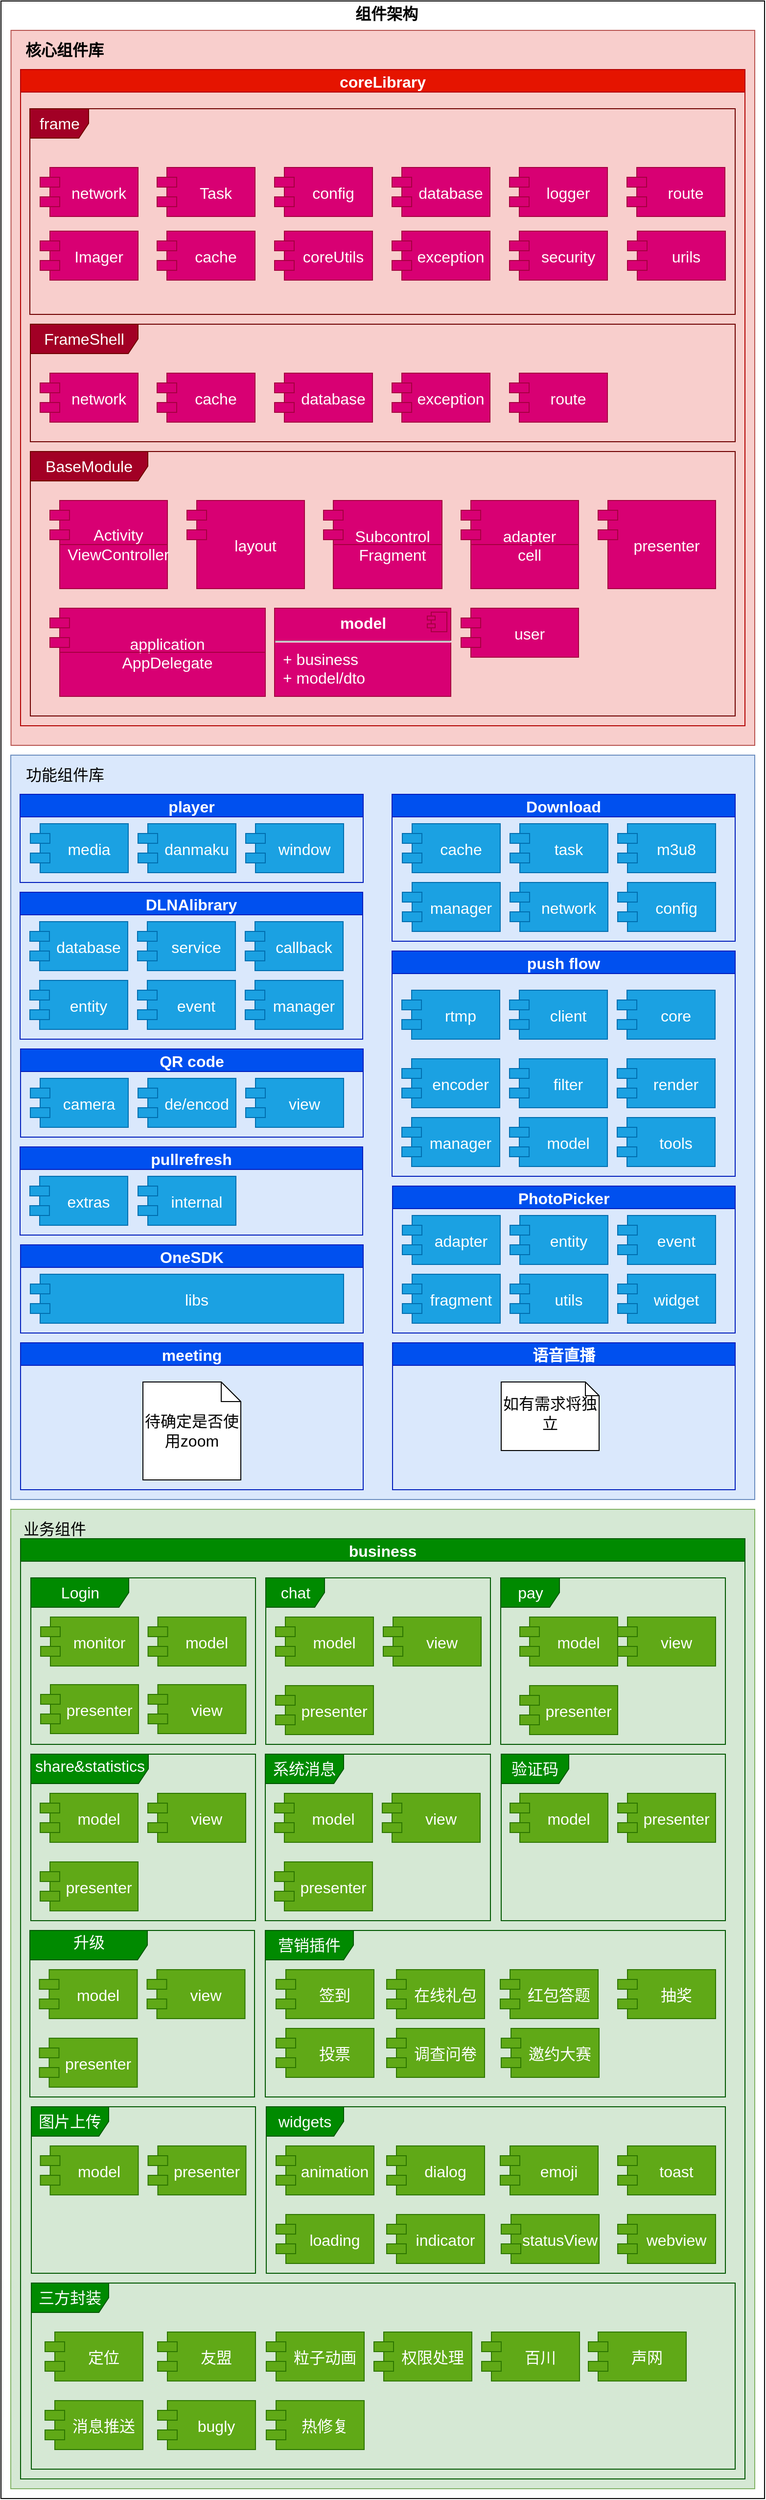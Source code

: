 <mxfile version="13.4.8" type="github">
  <diagram id="JxGsLD0PLWoo0bPlVv-O" name="第 1 页">
    <mxGraphModel dx="1426" dy="771" grid="1" gridSize="10" guides="1" tooltips="1" connect="1" arrows="1" fold="1" page="1" pageScale="1" pageWidth="827" pageHeight="1169" math="0" shadow="0">
      <root>
        <mxCell id="0" />
        <mxCell id="1" parent="0" />
        <mxCell id="uHbOej7GVt9hgyqqJOEO-14" value="" style="rounded=0;whiteSpace=wrap;html=1;" parent="1" vertex="1">
          <mxGeometry x="20" y="180" width="780" height="2550" as="geometry" />
        </mxCell>
        <mxCell id="uHbOej7GVt9hgyqqJOEO-15" value="组件架构" style="text;html=1;strokeColor=none;fillColor=none;align=center;verticalAlign=middle;whiteSpace=wrap;rounded=0;fontStyle=1;fontSize=16;" parent="1" vertex="1">
          <mxGeometry x="374" y="183" width="80" height="20" as="geometry" />
        </mxCell>
        <mxCell id="uHbOej7GVt9hgyqqJOEO-63" value="" style="verticalLabelPosition=bottom;verticalAlign=top;html=1;shape=mxgraph.basic.rect;fillColor2=none;strokeWidth=1;size=20;indent=5;fontSize=16;fillColor=#dae8fc;strokeColor=#6c8ebf;" parent="1" vertex="1">
          <mxGeometry x="30" y="950" width="760" height="760" as="geometry" />
        </mxCell>
        <mxCell id="uHbOej7GVt9hgyqqJOEO-64" value="player" style="swimlane;fontSize=16;html=0;fillColor=#0050ef;strokeColor=#001DBC;fontColor=#ffffff;" parent="1" vertex="1">
          <mxGeometry x="39.5" y="990" width="350.5" height="90" as="geometry">
            <mxRectangle x="39.5" y="990" width="80" height="23" as="alternateBounds" />
          </mxGeometry>
        </mxCell>
        <mxCell id="uHbOej7GVt9hgyqqJOEO-66" value="media" style="shape=module;align=left;spacingLeft=20;align=center;verticalAlign=middle;fontSize=16;html=0;fillColor=#1ba1e2;strokeColor=#006EAF;fontColor=#ffffff;" parent="uHbOej7GVt9hgyqqJOEO-64" vertex="1">
          <mxGeometry x="10.5" y="30" width="100" height="50" as="geometry" />
        </mxCell>
        <mxCell id="uHbOej7GVt9hgyqqJOEO-67" value="danmaku" style="shape=module;align=left;spacingLeft=20;align=center;verticalAlign=middle;fontSize=16;html=0;fillColor=#1ba1e2;strokeColor=#006EAF;fontColor=#ffffff;" parent="uHbOej7GVt9hgyqqJOEO-64" vertex="1">
          <mxGeometry x="120.5" y="30" width="100" height="50" as="geometry" />
        </mxCell>
        <mxCell id="uHbOej7GVt9hgyqqJOEO-68" value="window" style="shape=module;align=left;spacingLeft=20;align=center;verticalAlign=middle;fontSize=16;html=0;fillColor=#1ba1e2;strokeColor=#006EAF;fontColor=#ffffff;" parent="uHbOej7GVt9hgyqqJOEO-64" vertex="1">
          <mxGeometry x="230.5" y="30" width="100" height="50" as="geometry" />
        </mxCell>
        <mxCell id="uHbOej7GVt9hgyqqJOEO-65" value="功能组件库" style="text;html=1;strokeColor=none;fillColor=none;align=center;verticalAlign=middle;whiteSpace=wrap;rounded=0;fontSize=16;" parent="1" vertex="1">
          <mxGeometry x="39.5" y="960" width="90.5" height="20" as="geometry" />
        </mxCell>
        <mxCell id="uHbOej7GVt9hgyqqJOEO-69" value="Download" style="swimlane;fontSize=16;html=0;fillColor=#0050ef;strokeColor=#001DBC;fontColor=#FFFFFF;" parent="1" vertex="1">
          <mxGeometry x="419.5" y="990" width="350.5" height="150" as="geometry">
            <mxRectangle x="419.5" y="990" width="110" height="23" as="alternateBounds" />
          </mxGeometry>
        </mxCell>
        <mxCell id="uHbOej7GVt9hgyqqJOEO-70" value="cache" style="shape=module;align=left;spacingLeft=20;align=center;verticalAlign=middle;fontSize=16;html=0;fillColor=#1ba1e2;strokeColor=#006EAF;fontColor=#ffffff;" parent="uHbOej7GVt9hgyqqJOEO-69" vertex="1">
          <mxGeometry x="10.5" y="30" width="100" height="50" as="geometry" />
        </mxCell>
        <mxCell id="uHbOej7GVt9hgyqqJOEO-71" value="task" style="shape=module;align=left;spacingLeft=20;align=center;verticalAlign=middle;fontSize=16;html=0;fillColor=#1ba1e2;strokeColor=#006EAF;fontColor=#ffffff;" parent="uHbOej7GVt9hgyqqJOEO-69" vertex="1">
          <mxGeometry x="120.5" y="30" width="100" height="50" as="geometry" />
        </mxCell>
        <mxCell id="uHbOej7GVt9hgyqqJOEO-72" value="m3u8" style="shape=module;align=left;spacingLeft=20;align=center;verticalAlign=middle;fontSize=16;html=0;fillColor=#1ba1e2;strokeColor=#006EAF;fontColor=#ffffff;" parent="uHbOej7GVt9hgyqqJOEO-69" vertex="1">
          <mxGeometry x="230.5" y="30" width="100" height="50" as="geometry" />
        </mxCell>
        <mxCell id="uHbOej7GVt9hgyqqJOEO-73" value="manager" style="shape=module;align=left;spacingLeft=20;align=center;verticalAlign=middle;fontSize=16;fontColor=#ffffff;html=0;fillColor=#1ba1e2;strokeColor=#006EAF;" parent="uHbOej7GVt9hgyqqJOEO-69" vertex="1">
          <mxGeometry x="10.5" y="90" width="100" height="50" as="geometry" />
        </mxCell>
        <mxCell id="uHbOej7GVt9hgyqqJOEO-74" value="network" style="shape=module;align=left;spacingLeft=20;align=center;verticalAlign=middle;fontSize=16;fontColor=#ffffff;html=0;fillColor=#1ba1e2;strokeColor=#006EAF;" parent="uHbOej7GVt9hgyqqJOEO-69" vertex="1">
          <mxGeometry x="120.5" y="90" width="100" height="50" as="geometry" />
        </mxCell>
        <mxCell id="uHbOej7GVt9hgyqqJOEO-75" value="config" style="shape=module;align=left;spacingLeft=20;align=center;verticalAlign=middle;fontSize=16;fontColor=#ffffff;html=0;fillColor=#1ba1e2;strokeColor=#006EAF;" parent="uHbOej7GVt9hgyqqJOEO-69" vertex="1">
          <mxGeometry x="230.5" y="90" width="100" height="50" as="geometry" />
        </mxCell>
        <mxCell id="uHbOej7GVt9hgyqqJOEO-76" value="push flow" style="swimlane;fontSize=16;fontColor=#ffffff;html=0;fillColor=#0050ef;strokeColor=#001DBC;" parent="1" vertex="1">
          <mxGeometry x="419.5" y="1150" width="350.5" height="230" as="geometry" />
        </mxCell>
        <mxCell id="uHbOej7GVt9hgyqqJOEO-77" value="rtmp" style="shape=module;align=left;spacingLeft=20;align=center;verticalAlign=middle;fontSize=16;fontColor=#ffffff;html=0;fillColor=#1ba1e2;strokeColor=#006EAF;" parent="uHbOej7GVt9hgyqqJOEO-76" vertex="1">
          <mxGeometry x="10" y="40" width="100" height="50" as="geometry" />
        </mxCell>
        <mxCell id="uHbOej7GVt9hgyqqJOEO-78" value="client" style="shape=module;align=left;spacingLeft=20;align=center;verticalAlign=middle;fontSize=16;fontColor=#ffffff;html=0;fillColor=#1ba1e2;strokeColor=#006EAF;" parent="uHbOej7GVt9hgyqqJOEO-76" vertex="1">
          <mxGeometry x="120" y="40" width="100" height="50" as="geometry" />
        </mxCell>
        <mxCell id="uHbOej7GVt9hgyqqJOEO-79" value="core" style="shape=module;align=left;spacingLeft=20;align=center;verticalAlign=middle;fontSize=16;fontColor=#ffffff;html=0;fillColor=#1ba1e2;strokeColor=#006EAF;" parent="uHbOej7GVt9hgyqqJOEO-76" vertex="1">
          <mxGeometry x="230" y="40" width="100" height="50" as="geometry" />
        </mxCell>
        <mxCell id="uHbOej7GVt9hgyqqJOEO-80" value="encoder" style="shape=module;align=left;spacingLeft=20;align=center;verticalAlign=middle;fontSize=16;fontColor=#ffffff;html=0;fillColor=#1ba1e2;strokeColor=#006EAF;" parent="uHbOej7GVt9hgyqqJOEO-76" vertex="1">
          <mxGeometry x="10" y="110" width="100" height="50" as="geometry" />
        </mxCell>
        <mxCell id="uHbOej7GVt9hgyqqJOEO-81" value="filter" style="shape=module;align=left;spacingLeft=20;align=center;verticalAlign=middle;fontSize=16;fontColor=#ffffff;html=0;fillColor=#1ba1e2;strokeColor=#006EAF;" parent="uHbOej7GVt9hgyqqJOEO-76" vertex="1">
          <mxGeometry x="120" y="110" width="100" height="50" as="geometry" />
        </mxCell>
        <mxCell id="uHbOej7GVt9hgyqqJOEO-82" value="render" style="shape=module;align=left;spacingLeft=20;align=center;verticalAlign=middle;fontSize=16;fontColor=#ffffff;html=0;fillColor=#1ba1e2;strokeColor=#006EAF;" parent="uHbOej7GVt9hgyqqJOEO-76" vertex="1">
          <mxGeometry x="230" y="110" width="100" height="50" as="geometry" />
        </mxCell>
        <mxCell id="uHbOej7GVt9hgyqqJOEO-83" value="manager" style="shape=module;align=left;spacingLeft=20;align=center;verticalAlign=middle;fontSize=16;fontColor=#ffffff;html=0;fillColor=#1ba1e2;strokeColor=#006EAF;" parent="uHbOej7GVt9hgyqqJOEO-76" vertex="1">
          <mxGeometry x="10" y="170" width="100" height="50" as="geometry" />
        </mxCell>
        <mxCell id="uHbOej7GVt9hgyqqJOEO-84" value="model" style="shape=module;align=left;spacingLeft=20;align=center;verticalAlign=middle;fontSize=16;fontColor=#ffffff;html=0;fillColor=#1ba1e2;strokeColor=#006EAF;" parent="uHbOej7GVt9hgyqqJOEO-76" vertex="1">
          <mxGeometry x="120" y="170" width="100" height="50" as="geometry" />
        </mxCell>
        <mxCell id="uHbOej7GVt9hgyqqJOEO-85" value="tools" style="shape=module;align=left;spacingLeft=20;align=center;verticalAlign=middle;fontSize=16;fontColor=#ffffff;html=0;fillColor=#1ba1e2;strokeColor=#006EAF;" parent="uHbOej7GVt9hgyqqJOEO-76" vertex="1">
          <mxGeometry x="230" y="170" width="100" height="50" as="geometry" />
        </mxCell>
        <mxCell id="uHbOej7GVt9hgyqqJOEO-86" value="DLNAlibrary" style="swimlane;fontSize=16;fontColor=#ffffff;html=0;fillColor=#0050ef;strokeColor=#001DBC;" parent="1" vertex="1">
          <mxGeometry x="39.5" y="1090" width="350" height="150" as="geometry">
            <mxRectangle x="39.5" y="1090" width="130" height="23" as="alternateBounds" />
          </mxGeometry>
        </mxCell>
        <mxCell id="uHbOej7GVt9hgyqqJOEO-87" value="database" style="shape=module;align=left;spacingLeft=20;align=center;verticalAlign=middle;fontSize=16;fontColor=#ffffff;html=0;fillColor=#1ba1e2;strokeColor=#006EAF;" parent="uHbOej7GVt9hgyqqJOEO-86" vertex="1">
          <mxGeometry x="10" y="30" width="100" height="50" as="geometry" />
        </mxCell>
        <mxCell id="uHbOej7GVt9hgyqqJOEO-88" value="service" style="shape=module;align=left;spacingLeft=20;align=center;verticalAlign=middle;fontSize=16;fontColor=#ffffff;html=0;fillColor=#1ba1e2;strokeColor=#006EAF;" parent="uHbOej7GVt9hgyqqJOEO-86" vertex="1">
          <mxGeometry x="120" y="30" width="100" height="50" as="geometry" />
        </mxCell>
        <mxCell id="uHbOej7GVt9hgyqqJOEO-89" value="callback" style="shape=module;align=left;spacingLeft=20;align=center;verticalAlign=middle;fontSize=16;fontColor=#ffffff;html=0;fillColor=#1ba1e2;strokeColor=#006EAF;" parent="uHbOej7GVt9hgyqqJOEO-86" vertex="1">
          <mxGeometry x="230" y="30" width="100" height="50" as="geometry" />
        </mxCell>
        <mxCell id="uHbOej7GVt9hgyqqJOEO-90" value="entity" style="shape=module;align=left;spacingLeft=20;align=center;verticalAlign=middle;fontSize=16;fontColor=#ffffff;html=0;fillColor=#1ba1e2;strokeColor=#006EAF;" parent="uHbOej7GVt9hgyqqJOEO-86" vertex="1">
          <mxGeometry x="10" y="90" width="100" height="50" as="geometry" />
        </mxCell>
        <mxCell id="uHbOej7GVt9hgyqqJOEO-91" value="event" style="shape=module;align=left;spacingLeft=20;align=center;verticalAlign=middle;fontSize=16;fontColor=#ffffff;html=0;fillColor=#1ba1e2;strokeColor=#006EAF;" parent="uHbOej7GVt9hgyqqJOEO-86" vertex="1">
          <mxGeometry x="120" y="90" width="100" height="50" as="geometry" />
        </mxCell>
        <mxCell id="uHbOej7GVt9hgyqqJOEO-92" value="manager" style="shape=module;align=left;spacingLeft=20;align=center;verticalAlign=middle;fontSize=16;fontColor=#ffffff;html=0;fillColor=#1ba1e2;strokeColor=#006EAF;" parent="uHbOej7GVt9hgyqqJOEO-86" vertex="1">
          <mxGeometry x="230" y="90" width="100" height="50" as="geometry" />
        </mxCell>
        <mxCell id="uHbOej7GVt9hgyqqJOEO-94" value="QR code" style="swimlane;fontSize=16;fontColor=#ffffff;html=0;fillColor=#0050ef;strokeColor=#001DBC;" parent="1" vertex="1">
          <mxGeometry x="40" y="1250" width="350" height="90" as="geometry" />
        </mxCell>
        <mxCell id="uHbOej7GVt9hgyqqJOEO-95" value="camera" style="shape=module;align=left;spacingLeft=20;align=center;verticalAlign=middle;fontSize=16;fontColor=#ffffff;html=0;fillColor=#1ba1e2;strokeColor=#006EAF;" parent="uHbOej7GVt9hgyqqJOEO-94" vertex="1">
          <mxGeometry x="10" y="30" width="100" height="50" as="geometry" />
        </mxCell>
        <mxCell id="uHbOej7GVt9hgyqqJOEO-96" value="de/encod" style="shape=module;align=left;spacingLeft=20;align=center;verticalAlign=middle;fontSize=16;fontColor=#ffffff;html=0;fillColor=#1ba1e2;strokeColor=#006EAF;" parent="uHbOej7GVt9hgyqqJOEO-94" vertex="1">
          <mxGeometry x="120" y="30" width="100" height="50" as="geometry" />
        </mxCell>
        <mxCell id="uHbOej7GVt9hgyqqJOEO-97" value="view" style="shape=module;align=left;spacingLeft=20;align=center;verticalAlign=middle;fontSize=16;fontColor=#ffffff;html=0;fillColor=#1ba1e2;strokeColor=#006EAF;" parent="uHbOej7GVt9hgyqqJOEO-94" vertex="1">
          <mxGeometry x="230" y="30" width="100" height="50" as="geometry" />
        </mxCell>
        <mxCell id="uHbOej7GVt9hgyqqJOEO-98" value="pullrefresh" style="swimlane;fontSize=16;fontColor=#ffffff;html=0;fillColor=#0050ef;strokeColor=#001DBC;" parent="1" vertex="1">
          <mxGeometry x="39.5" y="1350" width="350" height="90" as="geometry" />
        </mxCell>
        <mxCell id="uHbOej7GVt9hgyqqJOEO-99" value="extras" style="shape=module;align=left;spacingLeft=20;align=center;verticalAlign=middle;fontSize=16;fontColor=#ffffff;html=0;fillColor=#1ba1e2;strokeColor=#006EAF;" parent="uHbOej7GVt9hgyqqJOEO-98" vertex="1">
          <mxGeometry x="10" y="30" width="100" height="50" as="geometry" />
        </mxCell>
        <mxCell id="uHbOej7GVt9hgyqqJOEO-103" value="internal" style="shape=module;align=left;spacingLeft=20;align=center;verticalAlign=middle;fontSize=16;fontColor=#ffffff;html=0;fillColor=#1ba1e2;strokeColor=#006EAF;" parent="uHbOej7GVt9hgyqqJOEO-98" vertex="1">
          <mxGeometry x="120.5" y="30" width="100" height="50" as="geometry" />
        </mxCell>
        <mxCell id="uHbOej7GVt9hgyqqJOEO-104" value="PhotoPicker" style="swimlane;fontSize=16;fontColor=#ffffff;html=0;fillColor=#0050ef;strokeColor=#001DBC;" parent="1" vertex="1">
          <mxGeometry x="420" y="1390" width="350" height="150" as="geometry" />
        </mxCell>
        <mxCell id="uHbOej7GVt9hgyqqJOEO-105" value="adapter" style="shape=module;align=left;spacingLeft=20;align=center;verticalAlign=middle;fontSize=16;fontColor=#ffffff;html=0;fillColor=#1ba1e2;strokeColor=#006EAF;" parent="uHbOej7GVt9hgyqqJOEO-104" vertex="1">
          <mxGeometry x="10" y="30" width="100" height="50" as="geometry" />
        </mxCell>
        <mxCell id="uHbOej7GVt9hgyqqJOEO-106" value="entity" style="shape=module;align=left;spacingLeft=20;align=center;verticalAlign=middle;fontSize=16;fontColor=#ffffff;html=0;fillColor=#1ba1e2;strokeColor=#006EAF;" parent="uHbOej7GVt9hgyqqJOEO-104" vertex="1">
          <mxGeometry x="120" y="30" width="100" height="50" as="geometry" />
        </mxCell>
        <mxCell id="uHbOej7GVt9hgyqqJOEO-107" value="event" style="shape=module;align=left;spacingLeft=20;align=center;verticalAlign=middle;fontSize=16;fontColor=#ffffff;html=0;fillColor=#1ba1e2;strokeColor=#006EAF;" parent="uHbOej7GVt9hgyqqJOEO-104" vertex="1">
          <mxGeometry x="230" y="30" width="100" height="50" as="geometry" />
        </mxCell>
        <mxCell id="uHbOej7GVt9hgyqqJOEO-108" value="fragment" style="shape=module;align=left;spacingLeft=20;align=center;verticalAlign=middle;fontSize=16;fontColor=#ffffff;html=0;fillColor=#1ba1e2;strokeColor=#006EAF;" parent="uHbOej7GVt9hgyqqJOEO-104" vertex="1">
          <mxGeometry x="10" y="90" width="100" height="50" as="geometry" />
        </mxCell>
        <mxCell id="uHbOej7GVt9hgyqqJOEO-109" value="utils" style="shape=module;align=left;spacingLeft=20;align=center;verticalAlign=middle;fontSize=16;fontColor=#ffffff;html=0;fillColor=#1ba1e2;strokeColor=#006EAF;" parent="uHbOej7GVt9hgyqqJOEO-104" vertex="1">
          <mxGeometry x="120" y="90" width="100" height="50" as="geometry" />
        </mxCell>
        <mxCell id="uHbOej7GVt9hgyqqJOEO-110" value="widget" style="shape=module;align=left;spacingLeft=20;align=center;verticalAlign=middle;fontSize=16;fontColor=#ffffff;html=0;fillColor=#1ba1e2;strokeColor=#006EAF;" parent="uHbOej7GVt9hgyqqJOEO-104" vertex="1">
          <mxGeometry x="230" y="90" width="100" height="50" as="geometry" />
        </mxCell>
        <mxCell id="uHbOej7GVt9hgyqqJOEO-111" value="OneSDK" style="swimlane;fontSize=16;fontColor=#ffffff;html=0;fillColor=#0050ef;strokeColor=#001DBC;" parent="1" vertex="1">
          <mxGeometry x="40" y="1450" width="350" height="90" as="geometry" />
        </mxCell>
        <mxCell id="uHbOej7GVt9hgyqqJOEO-112" value="libs" style="shape=module;align=left;spacingLeft=20;align=center;verticalAlign=middle;fontSize=16;fontColor=#ffffff;html=0;fillColor=#1ba1e2;strokeColor=#006EAF;" parent="uHbOej7GVt9hgyqqJOEO-111" vertex="1">
          <mxGeometry x="10" y="30" width="320" height="50" as="geometry" />
        </mxCell>
        <mxCell id="uHbOej7GVt9hgyqqJOEO-113" value="" style="rounded=0;whiteSpace=wrap;html=1;fontSize=16;fillColor=#d5e8d4;strokeColor=#82b366;" parent="1" vertex="1">
          <mxGeometry x="30" y="1720" width="760" height="1000" as="geometry" />
        </mxCell>
        <mxCell id="uHbOej7GVt9hgyqqJOEO-114" value="业务组件" style="text;html=1;strokeColor=none;fillColor=none;align=center;verticalAlign=middle;whiteSpace=wrap;rounded=0;fontSize=16;fontColor=#000000;" parent="1" vertex="1">
          <mxGeometry x="40" y="1730" width="70" height="20" as="geometry" />
        </mxCell>
        <mxCell id="uHbOej7GVt9hgyqqJOEO-62" value="business" style="swimlane;fontSize=16;html=0;fillColor=#008a00;strokeColor=#005700;fontColor=#ffffff;" parent="1" vertex="1">
          <mxGeometry x="40" y="1750" width="740" height="960" as="geometry" />
        </mxCell>
        <mxCell id="uHbOej7GVt9hgyqqJOEO-115" value="Login" style="shape=umlFrame;whiteSpace=wrap;html=1;fontSize=16;fontColor=#ffffff;width=100;height=30;fillColor=#008a00;strokeColor=#005700;" parent="uHbOej7GVt9hgyqqJOEO-62" vertex="1">
          <mxGeometry x="10.5" y="40" width="229.5" height="170" as="geometry" />
        </mxCell>
        <mxCell id="uHbOej7GVt9hgyqqJOEO-116" value="monitor" style="shape=module;align=left;spacingLeft=20;align=center;verticalAlign=middle;fontSize=16;fontColor=#ffffff;html=0;fillColor=#60a917;strokeColor=#2D7600;" parent="uHbOej7GVt9hgyqqJOEO-62" vertex="1">
          <mxGeometry x="20.5" y="80" width="100" height="50" as="geometry" />
        </mxCell>
        <mxCell id="uHbOej7GVt9hgyqqJOEO-117" value="model" style="shape=module;align=left;spacingLeft=20;align=center;verticalAlign=middle;fontSize=16;fontColor=#ffffff;html=0;fillColor=#60a917;strokeColor=#2D7600;" parent="uHbOej7GVt9hgyqqJOEO-62" vertex="1">
          <mxGeometry x="130.25" y="80" width="100" height="50" as="geometry" />
        </mxCell>
        <mxCell id="uHbOej7GVt9hgyqqJOEO-118" value="presenter" style="shape=module;align=left;spacingLeft=20;align=center;verticalAlign=middle;fontSize=16;fontColor=#ffffff;html=0;fillColor=#60a917;strokeColor=#2D7600;" parent="uHbOej7GVt9hgyqqJOEO-62" vertex="1">
          <mxGeometry x="20.5" y="149" width="100" height="50" as="geometry" />
        </mxCell>
        <mxCell id="uHbOej7GVt9hgyqqJOEO-119" value="view" style="shape=module;align=left;spacingLeft=20;align=center;verticalAlign=middle;fontSize=16;fontColor=#ffffff;html=0;fillColor=#60a917;strokeColor=#2D7600;" parent="uHbOej7GVt9hgyqqJOEO-62" vertex="1">
          <mxGeometry x="130.25" y="149" width="100" height="50" as="geometry" />
        </mxCell>
        <mxCell id="uHbOej7GVt9hgyqqJOEO-120" value="chat" style="shape=umlFrame;whiteSpace=wrap;html=1;fontSize=16;fontColor=#ffffff;fillColor=#008a00;strokeColor=#005700;" parent="uHbOej7GVt9hgyqqJOEO-62" vertex="1">
          <mxGeometry x="250.5" y="40" width="229.5" height="170" as="geometry" />
        </mxCell>
        <mxCell id="uHbOej7GVt9hgyqqJOEO-121" value="model" style="shape=module;align=left;spacingLeft=20;align=center;verticalAlign=middle;fontSize=16;fontColor=#ffffff;html=0;fillColor=#60a917;strokeColor=#2D7600;" parent="uHbOej7GVt9hgyqqJOEO-62" vertex="1">
          <mxGeometry x="260.5" y="80" width="100" height="50" as="geometry" />
        </mxCell>
        <mxCell id="uHbOej7GVt9hgyqqJOEO-122" value="presenter" style="shape=module;align=left;spacingLeft=20;align=center;verticalAlign=middle;fontSize=16;fontColor=#ffffff;html=0;fillColor=#60a917;strokeColor=#2D7600;" parent="uHbOej7GVt9hgyqqJOEO-62" vertex="1">
          <mxGeometry x="260.5" y="150" width="100" height="50" as="geometry" />
        </mxCell>
        <mxCell id="uHbOej7GVt9hgyqqJOEO-123" value="view" style="shape=module;align=left;spacingLeft=20;align=center;verticalAlign=middle;fontSize=16;fontColor=#ffffff;html=0;fillColor=#60a917;strokeColor=#2D7600;" parent="uHbOej7GVt9hgyqqJOEO-62" vertex="1">
          <mxGeometry x="370.5" y="80" width="100" height="50" as="geometry" />
        </mxCell>
        <mxCell id="uHbOej7GVt9hgyqqJOEO-124" value="pay" style="shape=umlFrame;whiteSpace=wrap;html=1;fontSize=16;fontColor=#ffffff;fillColor=#008a00;strokeColor=#005700;" parent="uHbOej7GVt9hgyqqJOEO-62" vertex="1">
          <mxGeometry x="490.5" y="40" width="229.5" height="170" as="geometry" />
        </mxCell>
        <mxCell id="uHbOej7GVt9hgyqqJOEO-128" value="share&amp;amp;statistics&lt;ul class=&quot;word-list&quot; id=&quot;etcTransUL&quot; style=&quot;padding: 0px ; margin: -16px 0px -4px ; list-style: none ; font-family: &amp;#34;stheiti&amp;#34; ; font-size: 13px&quot;&gt;&lt;li style=&quot;line-height: 20px ; margin-bottom: 6px&quot;&gt;&lt;br&gt;&lt;/li&gt;&lt;/ul&gt;" style="shape=umlFrame;whiteSpace=wrap;html=1;fontSize=16;fontColor=#ffffff;width=120;height=30;fillColor=#008a00;strokeColor=#005700;" parent="uHbOej7GVt9hgyqqJOEO-62" vertex="1">
          <mxGeometry x="10.5" y="220" width="229.5" height="170" as="geometry" />
        </mxCell>
        <mxCell id="uHbOej7GVt9hgyqqJOEO-127" value="view" style="shape=module;align=left;spacingLeft=20;align=center;verticalAlign=middle;fontSize=16;fontColor=#ffffff;html=0;fillColor=#60a917;strokeColor=#2D7600;" parent="uHbOej7GVt9hgyqqJOEO-62" vertex="1">
          <mxGeometry x="610" y="80" width="100" height="50" as="geometry" />
        </mxCell>
        <mxCell id="uHbOej7GVt9hgyqqJOEO-132" value="系统消息" style="shape=umlFrame;whiteSpace=wrap;html=1;fontSize=16;fontColor=#ffffff;fillColor=#008a00;strokeColor=#005700;width=80;height=30;" parent="uHbOej7GVt9hgyqqJOEO-62" vertex="1">
          <mxGeometry x="250" y="220" width="230" height="170" as="geometry" />
        </mxCell>
        <mxCell id="uHbOej7GVt9hgyqqJOEO-136" value="验证码" style="shape=umlFrame;whiteSpace=wrap;html=1;fontSize=16;fontColor=#ffffff;width=69;height=30;fillColor=#008a00;strokeColor=#005700;" parent="uHbOej7GVt9hgyqqJOEO-62" vertex="1">
          <mxGeometry x="491" y="220" width="229" height="170" as="geometry" />
        </mxCell>
        <mxCell id="PPBr_-F9Wo5qHncoaiO5-14" value="图片上传" style="shape=umlFrame;whiteSpace=wrap;html=1;width=79;height=30;fontSize=16;fillColor=#008a00;strokeColor=#005700;fontColor=#ffffff;" parent="uHbOej7GVt9hgyqqJOEO-62" vertex="1">
          <mxGeometry x="11" y="580" width="229" height="170" as="geometry" />
        </mxCell>
        <mxCell id="PPBr_-F9Wo5qHncoaiO5-15" value="model" style="shape=module;align=left;spacingLeft=20;align=center;verticalAlign=middle;fontSize=16;fontColor=#ffffff;html=0;fillColor=#60a917;strokeColor=#2D7600;" parent="uHbOej7GVt9hgyqqJOEO-62" vertex="1">
          <mxGeometry x="20.25" y="620" width="100" height="50" as="geometry" />
        </mxCell>
        <mxCell id="PPBr_-F9Wo5qHncoaiO5-16" value="presenter" style="shape=module;align=left;spacingLeft=20;align=center;verticalAlign=middle;fontSize=16;fontColor=#ffffff;html=0;fillColor=#60a917;strokeColor=#2D7600;" parent="uHbOej7GVt9hgyqqJOEO-62" vertex="1">
          <mxGeometry x="130.25" y="620" width="100" height="50" as="geometry" />
        </mxCell>
        <mxCell id="PPBr_-F9Wo5qHncoaiO5-19" value="widgets" style="shape=umlFrame;whiteSpace=wrap;html=1;fontSize=16;width=79;height=30;fillColor=#008a00;strokeColor=#005700;fontColor=#ffffff;" parent="uHbOej7GVt9hgyqqJOEO-62" vertex="1">
          <mxGeometry x="251" y="580" width="469" height="170" as="geometry" />
        </mxCell>
        <mxCell id="PPBr_-F9Wo5qHncoaiO5-20" value="animation" style="shape=module;align=left;spacingLeft=20;align=center;verticalAlign=middle;fontSize=16;fillColor=#60a917;strokeColor=#2D7600;fontColor=#ffffff;" parent="uHbOej7GVt9hgyqqJOEO-62" vertex="1">
          <mxGeometry x="261" y="620" width="100" height="50" as="geometry" />
        </mxCell>
        <mxCell id="PPBr_-F9Wo5qHncoaiO5-21" value="dialog" style="shape=module;align=left;spacingLeft=20;align=center;verticalAlign=middle;fontSize=16;fillColor=#60a917;strokeColor=#2D7600;fontColor=#ffffff;" parent="uHbOej7GVt9hgyqqJOEO-62" vertex="1">
          <mxGeometry x="374" y="620" width="100" height="50" as="geometry" />
        </mxCell>
        <mxCell id="PPBr_-F9Wo5qHncoaiO5-22" value="emoji" style="shape=module;align=left;spacingLeft=20;align=center;verticalAlign=middle;fontSize=16;fillColor=#60a917;strokeColor=#2D7600;fontColor=#ffffff;" parent="uHbOej7GVt9hgyqqJOEO-62" vertex="1">
          <mxGeometry x="490" y="620" width="100" height="50" as="geometry" />
        </mxCell>
        <mxCell id="PPBr_-F9Wo5qHncoaiO5-23" value="toast" style="shape=module;align=left;spacingLeft=20;align=center;verticalAlign=middle;fontSize=16;fillColor=#60a917;strokeColor=#2D7600;fontColor=#ffffff;" parent="uHbOej7GVt9hgyqqJOEO-62" vertex="1">
          <mxGeometry x="610" y="620" width="100" height="50" as="geometry" />
        </mxCell>
        <mxCell id="PPBr_-F9Wo5qHncoaiO5-24" value="loading" style="shape=module;align=left;spacingLeft=20;align=center;verticalAlign=middle;fontSize=16;fillColor=#60a917;strokeColor=#2D7600;fontColor=#ffffff;" parent="uHbOej7GVt9hgyqqJOEO-62" vertex="1">
          <mxGeometry x="261" y="690" width="100" height="50" as="geometry" />
        </mxCell>
        <mxCell id="PPBr_-F9Wo5qHncoaiO5-25" value="indicator" style="shape=module;align=left;spacingLeft=20;align=center;verticalAlign=middle;fontSize=16;fillColor=#60a917;strokeColor=#2D7600;fontColor=#ffffff;" parent="uHbOej7GVt9hgyqqJOEO-62" vertex="1">
          <mxGeometry x="374" y="690" width="100" height="50" as="geometry" />
        </mxCell>
        <mxCell id="PPBr_-F9Wo5qHncoaiO5-26" value="statusView" style="shape=module;align=left;spacingLeft=20;align=center;verticalAlign=middle;fontSize=16;fillColor=#60a917;strokeColor=#2D7600;fontColor=#ffffff;" parent="uHbOej7GVt9hgyqqJOEO-62" vertex="1">
          <mxGeometry x="491" y="690" width="100" height="50" as="geometry" />
        </mxCell>
        <mxCell id="PPBr_-F9Wo5qHncoaiO5-27" value="webview" style="shape=module;align=left;spacingLeft=20;align=center;verticalAlign=middle;fontSize=16;fillColor=#60a917;strokeColor=#2D7600;fontColor=#ffffff;" parent="uHbOej7GVt9hgyqqJOEO-62" vertex="1">
          <mxGeometry x="610" y="690" width="100" height="50" as="geometry" />
        </mxCell>
        <mxCell id="PPBr_-F9Wo5qHncoaiO5-29" value="三方封装" style="shape=umlFrame;whiteSpace=wrap;html=1;fontSize=16;width=79;height=30;fillColor=#008a00;strokeColor=#005700;fontColor=#ffffff;" parent="uHbOej7GVt9hgyqqJOEO-62" vertex="1">
          <mxGeometry x="11" y="760" width="719" height="190" as="geometry" />
        </mxCell>
        <mxCell id="PPBr_-F9Wo5qHncoaiO5-30" value="定位" style="shape=module;align=left;spacingLeft=20;align=center;verticalAlign=middle;fontSize=16;fillColor=#60a917;strokeColor=#2D7600;fontColor=#ffffff;" parent="uHbOej7GVt9hgyqqJOEO-62" vertex="1">
          <mxGeometry x="25" y="810" width="100" height="50" as="geometry" />
        </mxCell>
        <mxCell id="PPBr_-F9Wo5qHncoaiO5-31" value="消息推送" style="shape=module;align=left;spacingLeft=20;align=center;verticalAlign=middle;fontSize=16;fillColor=#60a917;strokeColor=#2D7600;fontColor=#ffffff;" parent="uHbOej7GVt9hgyqqJOEO-62" vertex="1">
          <mxGeometry x="25" y="880" width="100" height="50" as="geometry" />
        </mxCell>
        <mxCell id="0koI7Cu4ySrxAeqzAQIi-1" value="友盟" style="shape=module;align=left;spacingLeft=20;align=center;verticalAlign=middle;fontSize=16;fillColor=#60a917;strokeColor=#2D7600;fontColor=#ffffff;" parent="uHbOej7GVt9hgyqqJOEO-62" vertex="1">
          <mxGeometry x="140" y="810" width="100" height="50" as="geometry" />
        </mxCell>
        <mxCell id="0koI7Cu4ySrxAeqzAQIi-2" value="bugly" style="shape=module;align=left;spacingLeft=20;align=center;verticalAlign=middle;fontSize=16;fillColor=#60a917;strokeColor=#2D7600;fontColor=#ffffff;" parent="uHbOej7GVt9hgyqqJOEO-62" vertex="1">
          <mxGeometry x="140" y="880" width="100" height="50" as="geometry" />
        </mxCell>
        <mxCell id="0koI7Cu4ySrxAeqzAQIi-3" value="粒子动画" style="shape=module;align=left;spacingLeft=20;align=center;verticalAlign=middle;fontSize=16;fillColor=#60a917;strokeColor=#2D7600;fontColor=#ffffff;" parent="uHbOej7GVt9hgyqqJOEO-62" vertex="1">
          <mxGeometry x="251" y="810" width="100" height="50" as="geometry" />
        </mxCell>
        <mxCell id="0koI7Cu4ySrxAeqzAQIi-4" value="热修复" style="shape=module;align=left;spacingLeft=20;align=center;verticalAlign=middle;fontSize=16;fillColor=#60a917;strokeColor=#2D7600;fontColor=#ffffff;" parent="uHbOej7GVt9hgyqqJOEO-62" vertex="1">
          <mxGeometry x="251" y="880" width="100" height="50" as="geometry" />
        </mxCell>
        <mxCell id="0koI7Cu4ySrxAeqzAQIi-5" value="权限处理" style="shape=module;align=left;spacingLeft=20;align=center;verticalAlign=middle;fontSize=16;fillColor=#60a917;strokeColor=#2D7600;fontColor=#ffffff;" parent="uHbOej7GVt9hgyqqJOEO-62" vertex="1">
          <mxGeometry x="361" y="810" width="100" height="50" as="geometry" />
        </mxCell>
        <mxCell id="0koI7Cu4ySrxAeqzAQIi-6" value="声网" style="shape=module;align=left;spacingLeft=20;align=center;verticalAlign=middle;fontSize=16;fillColor=#60a917;strokeColor=#2D7600;fontColor=#ffffff;" parent="uHbOej7GVt9hgyqqJOEO-62" vertex="1">
          <mxGeometry x="580" y="810" width="100" height="50" as="geometry" />
        </mxCell>
        <mxCell id="0koI7Cu4ySrxAeqzAQIi-7" value="百川" style="shape=module;align=left;spacingLeft=20;align=center;verticalAlign=middle;fontSize=16;fillColor=#60a917;strokeColor=#2D7600;fontColor=#ffffff;" parent="uHbOej7GVt9hgyqqJOEO-62" vertex="1">
          <mxGeometry x="471" y="810" width="100" height="50" as="geometry" />
        </mxCell>
        <mxCell id="uHbOej7GVt9hgyqqJOEO-125" value="model" style="shape=module;align=left;spacingLeft=20;align=center;verticalAlign=middle;fontSize=16;fontColor=#ffffff;html=0;fillColor=#60a917;strokeColor=#2D7600;" parent="1" vertex="1">
          <mxGeometry x="550" y="1830" width="100" height="50" as="geometry" />
        </mxCell>
        <mxCell id="uHbOej7GVt9hgyqqJOEO-126" value="presenter" style="shape=module;align=left;spacingLeft=20;align=center;verticalAlign=middle;fontSize=16;fontColor=#ffffff;html=0;fillColor=#60a917;strokeColor=#2D7600;" parent="1" vertex="1">
          <mxGeometry x="550" y="1900" width="100" height="50" as="geometry" />
        </mxCell>
        <mxCell id="uHbOej7GVt9hgyqqJOEO-129" value="model" style="shape=module;align=left;spacingLeft=20;align=center;verticalAlign=middle;fontSize=16;fontColor=#ffffff;html=0;fillColor=#60a917;strokeColor=#2D7600;" parent="1" vertex="1">
          <mxGeometry x="60" y="2010" width="100" height="50" as="geometry" />
        </mxCell>
        <mxCell id="uHbOej7GVt9hgyqqJOEO-130" value="presenter" style="shape=module;align=left;spacingLeft=20;align=center;verticalAlign=middle;fontSize=16;fontColor=#ffffff;html=0;fillColor=#60a917;strokeColor=#2D7600;" parent="1" vertex="1">
          <mxGeometry x="60" y="2080" width="100" height="50" as="geometry" />
        </mxCell>
        <mxCell id="uHbOej7GVt9hgyqqJOEO-131" value="view" style="shape=module;align=left;spacingLeft=20;align=center;verticalAlign=middle;fontSize=16;fontColor=#ffffff;html=0;fillColor=#60a917;strokeColor=#2D7600;" parent="1" vertex="1">
          <mxGeometry x="170" y="2010" width="100" height="50" as="geometry" />
        </mxCell>
        <mxCell id="uHbOej7GVt9hgyqqJOEO-133" value="model" style="shape=module;align=left;spacingLeft=20;align=center;verticalAlign=middle;fontSize=16;fontColor=#ffffff;html=0;fillColor=#60a917;strokeColor=#2D7600;" parent="1" vertex="1">
          <mxGeometry x="299.5" y="2010" width="100" height="50" as="geometry" />
        </mxCell>
        <mxCell id="uHbOej7GVt9hgyqqJOEO-134" value="presenter" style="shape=module;align=left;spacingLeft=20;align=center;verticalAlign=middle;fontSize=16;fontColor=#ffffff;html=0;fillColor=#60a917;strokeColor=#2D7600;" parent="1" vertex="1">
          <mxGeometry x="299.5" y="2080" width="100" height="50" as="geometry" />
        </mxCell>
        <mxCell id="uHbOej7GVt9hgyqqJOEO-135" value="view" style="shape=module;align=left;spacingLeft=20;align=center;verticalAlign=middle;fontSize=16;fontColor=#ffffff;html=0;fillColor=#60a917;strokeColor=#2D7600;" parent="1" vertex="1">
          <mxGeometry x="409.5" y="2010" width="100" height="50" as="geometry" />
        </mxCell>
        <mxCell id="uHbOej7GVt9hgyqqJOEO-137" value="model" style="shape=module;align=left;spacingLeft=20;align=center;verticalAlign=middle;fontSize=16;fontColor=#ffffff;html=0;fillColor=#60a917;strokeColor=#2D7600;" parent="1" vertex="1">
          <mxGeometry x="540" y="2010" width="100" height="50" as="geometry" />
        </mxCell>
        <mxCell id="uHbOej7GVt9hgyqqJOEO-138" value="presenter" style="shape=module;align=left;spacingLeft=20;align=center;verticalAlign=middle;fontSize=16;fontColor=#ffffff;html=0;fillColor=#60a917;strokeColor=#2D7600;" parent="1" vertex="1">
          <mxGeometry x="650" y="2010" width="100" height="50" as="geometry" />
        </mxCell>
        <mxCell id="uHbOej7GVt9hgyqqJOEO-139" value="meeting" style="swimlane;fontSize=16;fontColor=#ffffff;html=0;fillColor=#0050ef;strokeColor=#001DBC;" parent="1" vertex="1">
          <mxGeometry x="40" y="1550" width="350" height="150" as="geometry" />
        </mxCell>
        <mxCell id="uHbOej7GVt9hgyqqJOEO-140" value="待确定是否使用zoom" style="shape=note;size=20;whiteSpace=wrap;html=1;fontSize=16;fontColor=#000000;" parent="uHbOej7GVt9hgyqqJOEO-139" vertex="1">
          <mxGeometry x="125" y="40" width="100" height="100" as="geometry" />
        </mxCell>
        <mxCell id="uHbOej7GVt9hgyqqJOEO-142" value="" style="rounded=0;whiteSpace=wrap;html=1;fontSize=16;fillColor=#f8cecc;strokeColor=#b85450;" parent="1" vertex="1">
          <mxGeometry x="30.25" y="210" width="759.75" height="730" as="geometry" />
        </mxCell>
        <mxCell id="uHbOej7GVt9hgyqqJOEO-21" value="BaseModule" style="shape=umlFrame;whiteSpace=wrap;html=1;fontSize=16;width=120;height=30;fillColor=#a20025;strokeColor=#6F0000;fontColor=#ffffff;" parent="1" vertex="1">
          <mxGeometry x="50" y="640" width="720" height="270" as="geometry" />
        </mxCell>
        <mxCell id="uHbOej7GVt9hgyqqJOEO-23" value="Activity&#xa;ViewController" style="shape=module;align=left;spacingLeft=20;align=center;verticalAlign=middle;fontSize=16;whiteSpace=wrap;fillColor=#d80073;strokeColor=#A50040;fontColor=#ffffff;" parent="1" vertex="1">
          <mxGeometry x="70" y="690" width="120" height="90" as="geometry" />
        </mxCell>
        <mxCell id="uHbOej7GVt9hgyqqJOEO-33" value="layout" style="shape=module;align=left;spacingLeft=20;align=center;verticalAlign=middle;fontSize=16;fillColor=#d80073;strokeColor=#A50040;fontColor=#ffffff;" parent="1" vertex="1">
          <mxGeometry x="210" y="690" width="120" height="90" as="geometry" />
        </mxCell>
        <mxCell id="uHbOej7GVt9hgyqqJOEO-38" value="Subcontrol&#xa;Fragment" style="shape=module;align=left;spacingLeft=20;align=center;verticalAlign=middle;fontSize=16;fillColor=#d80073;strokeColor=#A50040;fontColor=#ffffff;" parent="1" vertex="1">
          <mxGeometry x="349.5" y="690" width="121" height="90" as="geometry" />
        </mxCell>
        <mxCell id="uHbOej7GVt9hgyqqJOEO-41" value="" style="endArrow=none;html=1;rounded=0;fontSize=16;exitX=0;exitY=0.5;exitDx=10;exitDy=0;exitPerimeter=0;entryX=1;entryY=0.5;entryDx=0;entryDy=0;fillColor=#d80073;strokeColor=#A50040;" parent="1" source="uHbOej7GVt9hgyqqJOEO-23" target="uHbOej7GVt9hgyqqJOEO-23" edge="1">
          <mxGeometry relative="1" as="geometry">
            <mxPoint x="70" y="430" as="sourcePoint" />
            <mxPoint x="180" y="430" as="targetPoint" />
          </mxGeometry>
        </mxCell>
        <mxCell id="uHbOej7GVt9hgyqqJOEO-42" value="" style="endArrow=none;html=1;rounded=0;fontSize=16;entryX=1;entryY=0.5;entryDx=0;entryDy=0;exitX=0;exitY=0.5;exitDx=10;exitDy=0;exitPerimeter=0;fillColor=#d80073;strokeColor=#A50040;" parent="1" source="uHbOej7GVt9hgyqqJOEO-38" target="uHbOej7GVt9hgyqqJOEO-38" edge="1">
          <mxGeometry relative="1" as="geometry">
            <mxPoint x="339.5" y="440" as="sourcePoint" />
            <mxPoint x="439.5" y="440" as="targetPoint" />
          </mxGeometry>
        </mxCell>
        <mxCell id="uHbOej7GVt9hgyqqJOEO-43" value="adapter&#xa;cell" style="shape=module;align=left;spacingLeft=20;align=center;verticalAlign=middle;fontSize=16;html=0;fillColor=#d80073;strokeColor=#A50040;fontColor=#ffffff;" parent="1" vertex="1">
          <mxGeometry x="490" y="690" width="120" height="90" as="geometry" />
        </mxCell>
        <mxCell id="uHbOej7GVt9hgyqqJOEO-44" value="" style="endArrow=none;html=1;rounded=0;fontSize=16;exitX=0;exitY=0.5;exitDx=10;exitDy=0;exitPerimeter=0;entryX=1;entryY=0.5;entryDx=0;entryDy=0;fillColor=#d80073;strokeColor=#A50040;" parent="1" edge="1">
          <mxGeometry relative="1" as="geometry">
            <mxPoint x="500" y="735" as="sourcePoint" />
            <mxPoint x="610" y="735" as="targetPoint" />
          </mxGeometry>
        </mxCell>
        <mxCell id="uHbOej7GVt9hgyqqJOEO-45" value="presenter" style="shape=module;align=left;spacingLeft=20;align=center;verticalAlign=middle;fontSize=16;html=0;fillColor=#d80073;strokeColor=#A50040;fontColor=#ffffff;" parent="1" vertex="1">
          <mxGeometry x="630" y="690" width="120" height="90" as="geometry" />
        </mxCell>
        <mxCell id="uHbOej7GVt9hgyqqJOEO-47" value="&lt;p style=&quot;margin: 6px 0px 0px ; text-align: center&quot;&gt;&lt;b&gt;model&lt;/b&gt;&lt;/p&gt;&lt;hr&gt;&lt;p style=&quot;margin: 0px 0px 0px 8px&quot;&gt;+ business&lt;br&gt;+ model/dto&lt;/p&gt;" style="align=left;overflow=fill;html=1;dropTarget=0;fontSize=16;fillColor=#d80073;strokeColor=#A50040;fontColor=#ffffff;" parent="1" vertex="1">
          <mxGeometry x="299.5" y="800" width="180" height="90" as="geometry" />
        </mxCell>
        <mxCell id="uHbOej7GVt9hgyqqJOEO-48" value="" style="shape=component;jettyWidth=8;jettyHeight=4;fillColor=#d80073;strokeColor=#A50040;fontColor=#ffffff;" parent="uHbOej7GVt9hgyqqJOEO-47" vertex="1">
          <mxGeometry x="1" width="20" height="20" relative="1" as="geometry">
            <mxPoint x="-24" y="4" as="offset" />
          </mxGeometry>
        </mxCell>
        <mxCell id="uHbOej7GVt9hgyqqJOEO-49" value="application&#xa;AppDelegate" style="shape=module;align=left;spacingLeft=20;align=center;verticalAlign=middle;fontSize=16;html=0;fillColor=#d80073;strokeColor=#A50040;fontColor=#ffffff;" parent="1" vertex="1">
          <mxGeometry x="70" y="800" width="220" height="90" as="geometry" />
        </mxCell>
        <mxCell id="uHbOej7GVt9hgyqqJOEO-50" value="" style="endArrow=none;html=1;rounded=0;fontSize=16;entryX=1;entryY=0.5;entryDx=0;entryDy=0;exitX=0;exitY=0.5;exitDx=10;exitDy=0;exitPerimeter=0;fillColor=#d80073;strokeColor=#A50040;" parent="1" source="uHbOej7GVt9hgyqqJOEO-49" target="uHbOej7GVt9hgyqqJOEO-49" edge="1">
          <mxGeometry relative="1" as="geometry">
            <mxPoint x="270" y="550" as="sourcePoint" />
            <mxPoint x="430" y="550" as="targetPoint" />
            <Array as="points" />
          </mxGeometry>
        </mxCell>
        <mxCell id="uHbOej7GVt9hgyqqJOEO-53" value="FrameShell" style="shape=umlFrame;whiteSpace=wrap;html=1;fontSize=16;width=110;height=30;fillColor=#a20025;strokeColor=#6F0000;fontColor=#ffffff;" parent="1" vertex="1">
          <mxGeometry x="50" y="510" width="720" height="120" as="geometry" />
        </mxCell>
        <mxCell id="uHbOej7GVt9hgyqqJOEO-54" value="network" style="shape=module;align=left;spacingLeft=20;align=center;verticalAlign=middle;fontSize=16;html=0;fillColor=#d80073;strokeColor=#A50040;fontColor=#ffffff;" parent="1" vertex="1">
          <mxGeometry x="60" y="560" width="100" height="50" as="geometry" />
        </mxCell>
        <mxCell id="uHbOej7GVt9hgyqqJOEO-55" value="cache" style="shape=module;align=left;spacingLeft=20;align=center;verticalAlign=middle;fontSize=16;html=0;fillColor=#d80073;strokeColor=#A50040;fontColor=#ffffff;" parent="1" vertex="1">
          <mxGeometry x="179.5" y="560" width="100" height="50" as="geometry" />
        </mxCell>
        <mxCell id="uHbOej7GVt9hgyqqJOEO-56" value="database" style="shape=module;align=left;spacingLeft=20;align=center;verticalAlign=middle;fontSize=16;html=0;fillColor=#d80073;strokeColor=#A50040;fontColor=#ffffff;" parent="1" vertex="1">
          <mxGeometry x="299.5" y="560" width="100" height="50" as="geometry" />
        </mxCell>
        <mxCell id="uHbOej7GVt9hgyqqJOEO-57" value="exception" style="shape=module;align=left;spacingLeft=20;align=center;verticalAlign=middle;fontSize=16;html=0;fillColor=#d80073;strokeColor=#A50040;fontColor=#ffffff;" parent="1" vertex="1">
          <mxGeometry x="419.5" y="560" width="100" height="50" as="geometry" />
        </mxCell>
        <mxCell id="uHbOej7GVt9hgyqqJOEO-58" value="frame" style="shape=umlFrame;whiteSpace=wrap;html=1;fontSize=16;fillColor=#a20025;strokeColor=#6F0000;fontColor=#ffffff;" parent="1" vertex="1">
          <mxGeometry x="49.5" y="290" width="720.5" height="210" as="geometry" />
        </mxCell>
        <mxCell id="uHbOej7GVt9hgyqqJOEO-18" value="network" style="shape=module;align=left;spacingLeft=20;align=center;verticalAlign=middle;fontSize=16;spacingBottom=0;spacingTop=0;fillColor=#d80073;strokeColor=#A50040;fontColor=#ffffff;" parent="1" vertex="1">
          <mxGeometry x="60" y="350" width="100" height="50" as="geometry" />
        </mxCell>
        <mxCell id="uHbOej7GVt9hgyqqJOEO-19" value="Task" style="shape=module;align=left;spacingLeft=20;align=center;verticalAlign=middle;fontSize=16;spacingBottom=0;spacingTop=0;fillColor=#d80073;strokeColor=#A50040;fontColor=#ffffff;" parent="1" vertex="1">
          <mxGeometry x="179.5" y="350" width="100" height="50" as="geometry" />
        </mxCell>
        <mxCell id="uHbOej7GVt9hgyqqJOEO-22" value="Imager" style="shape=module;align=left;spacingLeft=20;align=center;verticalAlign=middle;fontSize=16;fillColor=#d80073;strokeColor=#A50040;fontColor=#ffffff;" parent="1" vertex="1">
          <mxGeometry x="60" y="415" width="100" height="50" as="geometry" />
        </mxCell>
        <mxCell id="uHbOej7GVt9hgyqqJOEO-24" value="cache" style="shape=module;align=left;spacingLeft=20;align=center;verticalAlign=middle;fontSize=16;fillColor=#d80073;strokeColor=#A50040;fontColor=#ffffff;" parent="1" vertex="1">
          <mxGeometry x="179.5" y="415" width="100" height="50" as="geometry" />
        </mxCell>
        <mxCell id="uHbOej7GVt9hgyqqJOEO-25" value="config" style="shape=module;align=left;spacingLeft=20;align=center;verticalAlign=middle;fontSize=16;fillColor=#d80073;strokeColor=#A50040;fontColor=#ffffff;" parent="1" vertex="1">
          <mxGeometry x="299.5" y="350" width="100" height="50" as="geometry" />
        </mxCell>
        <mxCell id="uHbOej7GVt9hgyqqJOEO-26" value="coreUtils" style="shape=module;align=left;spacingLeft=20;align=center;verticalAlign=middle;fontSize=16;fillColor=#d80073;strokeColor=#A50040;fontColor=#ffffff;" parent="1" vertex="1">
          <mxGeometry x="299.5" y="415" width="100" height="50" as="geometry" />
        </mxCell>
        <mxCell id="uHbOej7GVt9hgyqqJOEO-27" value="database" style="shape=module;align=left;spacingLeft=20;align=center;verticalAlign=middle;fontSize=16;fillColor=#d80073;strokeColor=#A50040;fontColor=#ffffff;" parent="1" vertex="1">
          <mxGeometry x="419.5" y="350" width="100" height="50" as="geometry" />
        </mxCell>
        <mxCell id="uHbOej7GVt9hgyqqJOEO-28" value="exception" style="shape=module;align=left;spacingLeft=20;align=center;verticalAlign=middle;fontSize=16;fillColor=#d80073;strokeColor=#A50040;fontColor=#ffffff;" parent="1" vertex="1">
          <mxGeometry x="419.5" y="415" width="100" height="50" as="geometry" />
        </mxCell>
        <mxCell id="uHbOej7GVt9hgyqqJOEO-29" value="logger" style="shape=module;align=left;spacingLeft=20;align=center;verticalAlign=middle;fontSize=16;fillColor=#d80073;strokeColor=#A50040;fontColor=#ffffff;" parent="1" vertex="1">
          <mxGeometry x="539.5" y="350" width="100" height="50" as="geometry" />
        </mxCell>
        <mxCell id="uHbOej7GVt9hgyqqJOEO-30" value="security" style="shape=module;align=left;spacingLeft=20;align=center;verticalAlign=middle;fontSize=16;fillColor=#d80073;strokeColor=#A50040;fontColor=#ffffff;" parent="1" vertex="1">
          <mxGeometry x="539.5" y="415" width="100" height="50" as="geometry" />
        </mxCell>
        <mxCell id="uHbOej7GVt9hgyqqJOEO-31" value="route" style="shape=module;align=left;spacingLeft=20;align=center;verticalAlign=middle;fontSize=16;fillColor=#d80073;strokeColor=#A50040;fontColor=#ffffff;" parent="1" vertex="1">
          <mxGeometry x="659.5" y="350" width="100" height="50" as="geometry" />
        </mxCell>
        <mxCell id="uHbOej7GVt9hgyqqJOEO-59" value="route" style="shape=module;align=left;spacingLeft=20;align=center;verticalAlign=middle;fontSize=16;fillColor=#d80073;strokeColor=#A50040;fontColor=#ffffff;" parent="1" vertex="1">
          <mxGeometry x="539.5" y="560" width="100" height="50" as="geometry" />
        </mxCell>
        <mxCell id="uHbOej7GVt9hgyqqJOEO-61" value="coreLibrary" style="swimlane;fontSize=16;html=0;fillColor=#e51400;strokeColor=#B20000;fontColor=#ffffff;" parent="1" vertex="1">
          <mxGeometry x="40" y="250" width="740" height="670" as="geometry">
            <mxRectangle x="40" y="260" width="120" height="23" as="alternateBounds" />
          </mxGeometry>
        </mxCell>
        <mxCell id="0koI7Cu4ySrxAeqzAQIi-10" value="urils" style="shape=module;align=left;spacingLeft=20;align=center;verticalAlign=middle;fontSize=16;fillColor=#d80073;strokeColor=#A50040;fontColor=#ffffff;" parent="uHbOej7GVt9hgyqqJOEO-61" vertex="1">
          <mxGeometry x="620" y="165" width="100" height="50" as="geometry" />
        </mxCell>
        <mxCell id="uHbOej7GVt9hgyqqJOEO-143" value="&lt;span style=&quot;font-weight: 700&quot;&gt;核心组件库&lt;/span&gt;" style="text;html=1;strokeColor=none;fillColor=none;align=center;verticalAlign=middle;whiteSpace=wrap;rounded=0;fontSize=16;fontColor=#000000;" parent="1" vertex="1">
          <mxGeometry x="40" y="220" width="90" height="20" as="geometry" />
        </mxCell>
        <mxCell id="uHbOej7GVt9hgyqqJOEO-144" value="升级&lt;ul class=&quot;word-list&quot; id=&quot;etcTransUL&quot; style=&quot;padding: 0px ; margin: -16px 0px -4px ; list-style: none ; font-family: &amp;#34;stheiti&amp;#34; ; font-size: 13px&quot;&gt;&lt;li style=&quot;line-height: 20px ; margin-bottom: 6px&quot;&gt;&lt;br&gt;&lt;/li&gt;&lt;/ul&gt;" style="shape=umlFrame;whiteSpace=wrap;html=1;fontSize=16;fontColor=#ffffff;width=120;height=30;fillColor=#008a00;strokeColor=#005700;" parent="1" vertex="1">
          <mxGeometry x="49.5" y="2150" width="229.5" height="170" as="geometry" />
        </mxCell>
        <mxCell id="PPBr_-F9Wo5qHncoaiO5-3" value="model" style="shape=module;align=left;spacingLeft=20;align=center;verticalAlign=middle;fontSize=16;fontColor=#ffffff;html=0;fillColor=#60a917;strokeColor=#2D7600;" parent="1" vertex="1">
          <mxGeometry x="59.25" y="2190" width="100" height="50" as="geometry" />
        </mxCell>
        <mxCell id="PPBr_-F9Wo5qHncoaiO5-4" value="presenter" style="shape=module;align=left;spacingLeft=20;align=center;verticalAlign=middle;fontSize=16;fontColor=#ffffff;html=0;fillColor=#60a917;strokeColor=#2D7600;" parent="1" vertex="1">
          <mxGeometry x="59.25" y="2260" width="100" height="50" as="geometry" />
        </mxCell>
        <mxCell id="PPBr_-F9Wo5qHncoaiO5-5" value="view" style="shape=module;align=left;spacingLeft=20;align=center;verticalAlign=middle;fontSize=16;fontColor=#ffffff;html=0;fillColor=#60a917;strokeColor=#2D7600;" parent="1" vertex="1">
          <mxGeometry x="169.25" y="2190" width="100" height="50" as="geometry" />
        </mxCell>
        <mxCell id="PPBr_-F9Wo5qHncoaiO5-6" value="营销插件" style="shape=umlFrame;whiteSpace=wrap;html=1;fontSize=16;fontColor=#ffffff;width=90;height=30;fillColor=#008a00;strokeColor=#005700;" parent="1" vertex="1">
          <mxGeometry x="290" y="2150" width="470" height="170" as="geometry" />
        </mxCell>
        <mxCell id="PPBr_-F9Wo5qHncoaiO5-7" value="签到" style="shape=module;align=left;spacingLeft=20;align=center;verticalAlign=middle;fillColor=#60a917;strokeColor=#2D7600;fontColor=#ffffff;fontSize=16;" parent="1" vertex="1">
          <mxGeometry x="301" y="2190" width="100" height="50" as="geometry" />
        </mxCell>
        <mxCell id="PPBr_-F9Wo5qHncoaiO5-8" value="在线礼包" style="shape=module;align=left;spacingLeft=20;align=center;verticalAlign=middle;fillColor=#60a917;strokeColor=#2D7600;fontColor=#ffffff;fontSize=16;" parent="1" vertex="1">
          <mxGeometry x="414" y="2190" width="100" height="50" as="geometry" />
        </mxCell>
        <mxCell id="PPBr_-F9Wo5qHncoaiO5-9" value="红包答题" style="shape=module;align=left;spacingLeft=20;align=center;verticalAlign=middle;fillColor=#60a917;strokeColor=#2D7600;fontColor=#ffffff;fontSize=16;" parent="1" vertex="1">
          <mxGeometry x="530" y="2190" width="100" height="50" as="geometry" />
        </mxCell>
        <mxCell id="PPBr_-F9Wo5qHncoaiO5-10" value="抽奖" style="shape=module;align=left;spacingLeft=20;align=center;verticalAlign=middle;fillColor=#60a917;strokeColor=#2D7600;fontColor=#ffffff;fontSize=16;" parent="1" vertex="1">
          <mxGeometry x="650" y="2190" width="100" height="50" as="geometry" />
        </mxCell>
        <mxCell id="PPBr_-F9Wo5qHncoaiO5-11" value="投票" style="shape=module;align=left;spacingLeft=20;align=center;verticalAlign=middle;fillColor=#60a917;strokeColor=#2D7600;fontColor=#ffffff;fontSize=16;" parent="1" vertex="1">
          <mxGeometry x="301" y="2250" width="100" height="50" as="geometry" />
        </mxCell>
        <mxCell id="PPBr_-F9Wo5qHncoaiO5-12" value="调查问卷" style="shape=module;align=left;spacingLeft=20;align=center;verticalAlign=middle;fillColor=#60a917;strokeColor=#2D7600;fontColor=#ffffff;fontSize=16;" parent="1" vertex="1">
          <mxGeometry x="414" y="2250" width="100" height="50" as="geometry" />
        </mxCell>
        <mxCell id="PPBr_-F9Wo5qHncoaiO5-13" value="邀约大赛" style="shape=module;align=left;spacingLeft=20;align=center;verticalAlign=middle;fillColor=#60a917;strokeColor=#2D7600;fontColor=#ffffff;fontSize=16;" parent="1" vertex="1">
          <mxGeometry x="531" y="2250" width="100" height="50" as="geometry" />
        </mxCell>
        <mxCell id="PPBr_-F9Wo5qHncoaiO5-18" value="语音直播" style="swimlane;fontSize=16;fillColor=#0050ef;strokeColor=#001DBC;fontColor=#ffffff;" parent="1" vertex="1">
          <mxGeometry x="420" y="1550" width="350" height="150" as="geometry" />
        </mxCell>
        <mxCell id="PPBr_-F9Wo5qHncoaiO5-28" value="如有需求将独立" style="shape=note;whiteSpace=wrap;html=1;size=14;verticalAlign=middle;align=center;spacingTop=-6;fontSize=16;" parent="PPBr_-F9Wo5qHncoaiO5-18" vertex="1">
          <mxGeometry x="111" y="40" width="100" height="70" as="geometry" />
        </mxCell>
        <mxCell id="0koI7Cu4ySrxAeqzAQIi-11" value="user" style="shape=module;align=left;spacingLeft=20;align=center;verticalAlign=middle;fontSize=16;fillColor=#d80073;strokeColor=#A50040;fontColor=#ffffff;" parent="1" vertex="1">
          <mxGeometry x="490" y="800" width="120" height="50" as="geometry" />
        </mxCell>
      </root>
    </mxGraphModel>
  </diagram>
</mxfile>
